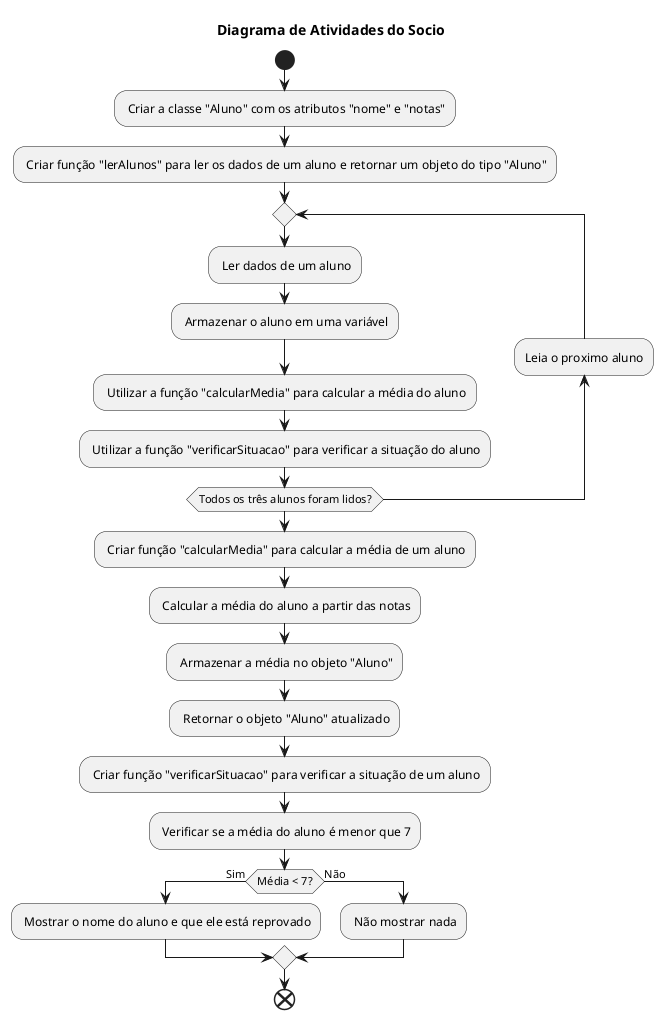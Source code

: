 @startuml
title Diagrama de Atividades do Socio

start

: Criar a classe "Aluno" com os atributos "nome" e "notas";
: Criar função "lerAlunos" para ler os dados de um aluno e retornar um objeto do tipo "Aluno";
repeat
  : Ler dados de um aluno;
  : Armazenar o aluno em uma variável;
  : Utilizar a função "calcularMedia" para calcular a média do aluno;
  : Utilizar a função "verificarSituacao" para verificar a situação do aluno;

backward:Leia o proximo aluno;
repeat while (Todos os três alunos foram lidos?)


: Criar função "calcularMedia" para calcular a média de um aluno;
: Calcular a média do aluno a partir das notas;
: Armazenar a média no objeto "Aluno";
: Retornar o objeto "Aluno" atualizado;

: Criar função "verificarSituacao" para verificar a situação de um aluno;
: Verificar se a média do aluno é menor que 7;
if (Média < 7?) then (Sim)
  : Mostrar o nome do aluno e que ele está reprovado;
else (Não)
  : Não mostrar nada;
endif
end
@enduml